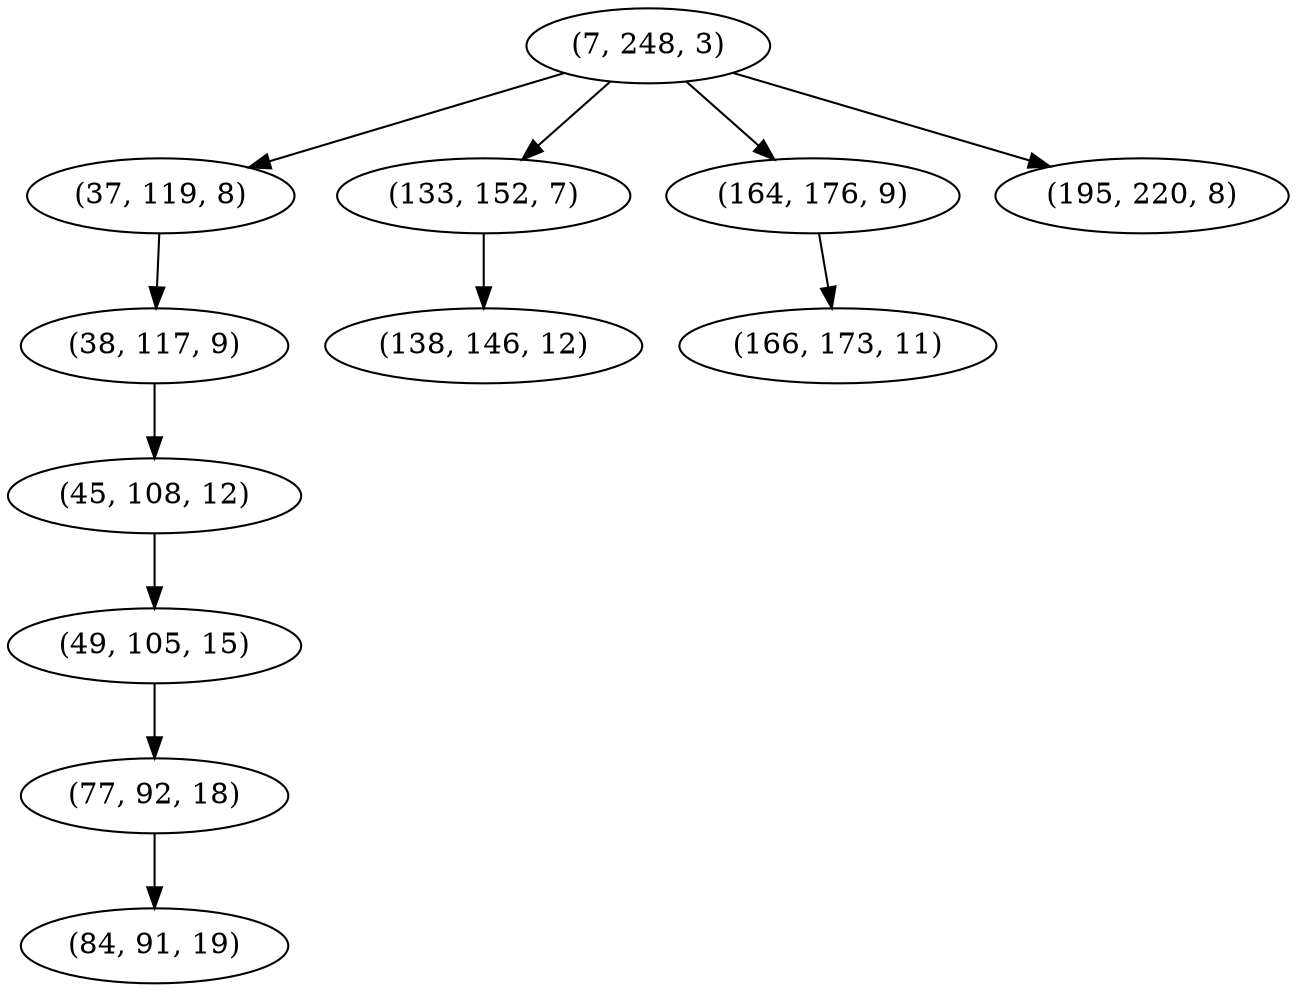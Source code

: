 digraph tree {
    "(7, 248, 3)";
    "(37, 119, 8)";
    "(38, 117, 9)";
    "(45, 108, 12)";
    "(49, 105, 15)";
    "(77, 92, 18)";
    "(84, 91, 19)";
    "(133, 152, 7)";
    "(138, 146, 12)";
    "(164, 176, 9)";
    "(166, 173, 11)";
    "(195, 220, 8)";
    "(7, 248, 3)" -> "(37, 119, 8)";
    "(7, 248, 3)" -> "(133, 152, 7)";
    "(7, 248, 3)" -> "(164, 176, 9)";
    "(7, 248, 3)" -> "(195, 220, 8)";
    "(37, 119, 8)" -> "(38, 117, 9)";
    "(38, 117, 9)" -> "(45, 108, 12)";
    "(45, 108, 12)" -> "(49, 105, 15)";
    "(49, 105, 15)" -> "(77, 92, 18)";
    "(77, 92, 18)" -> "(84, 91, 19)";
    "(133, 152, 7)" -> "(138, 146, 12)";
    "(164, 176, 9)" -> "(166, 173, 11)";
}
